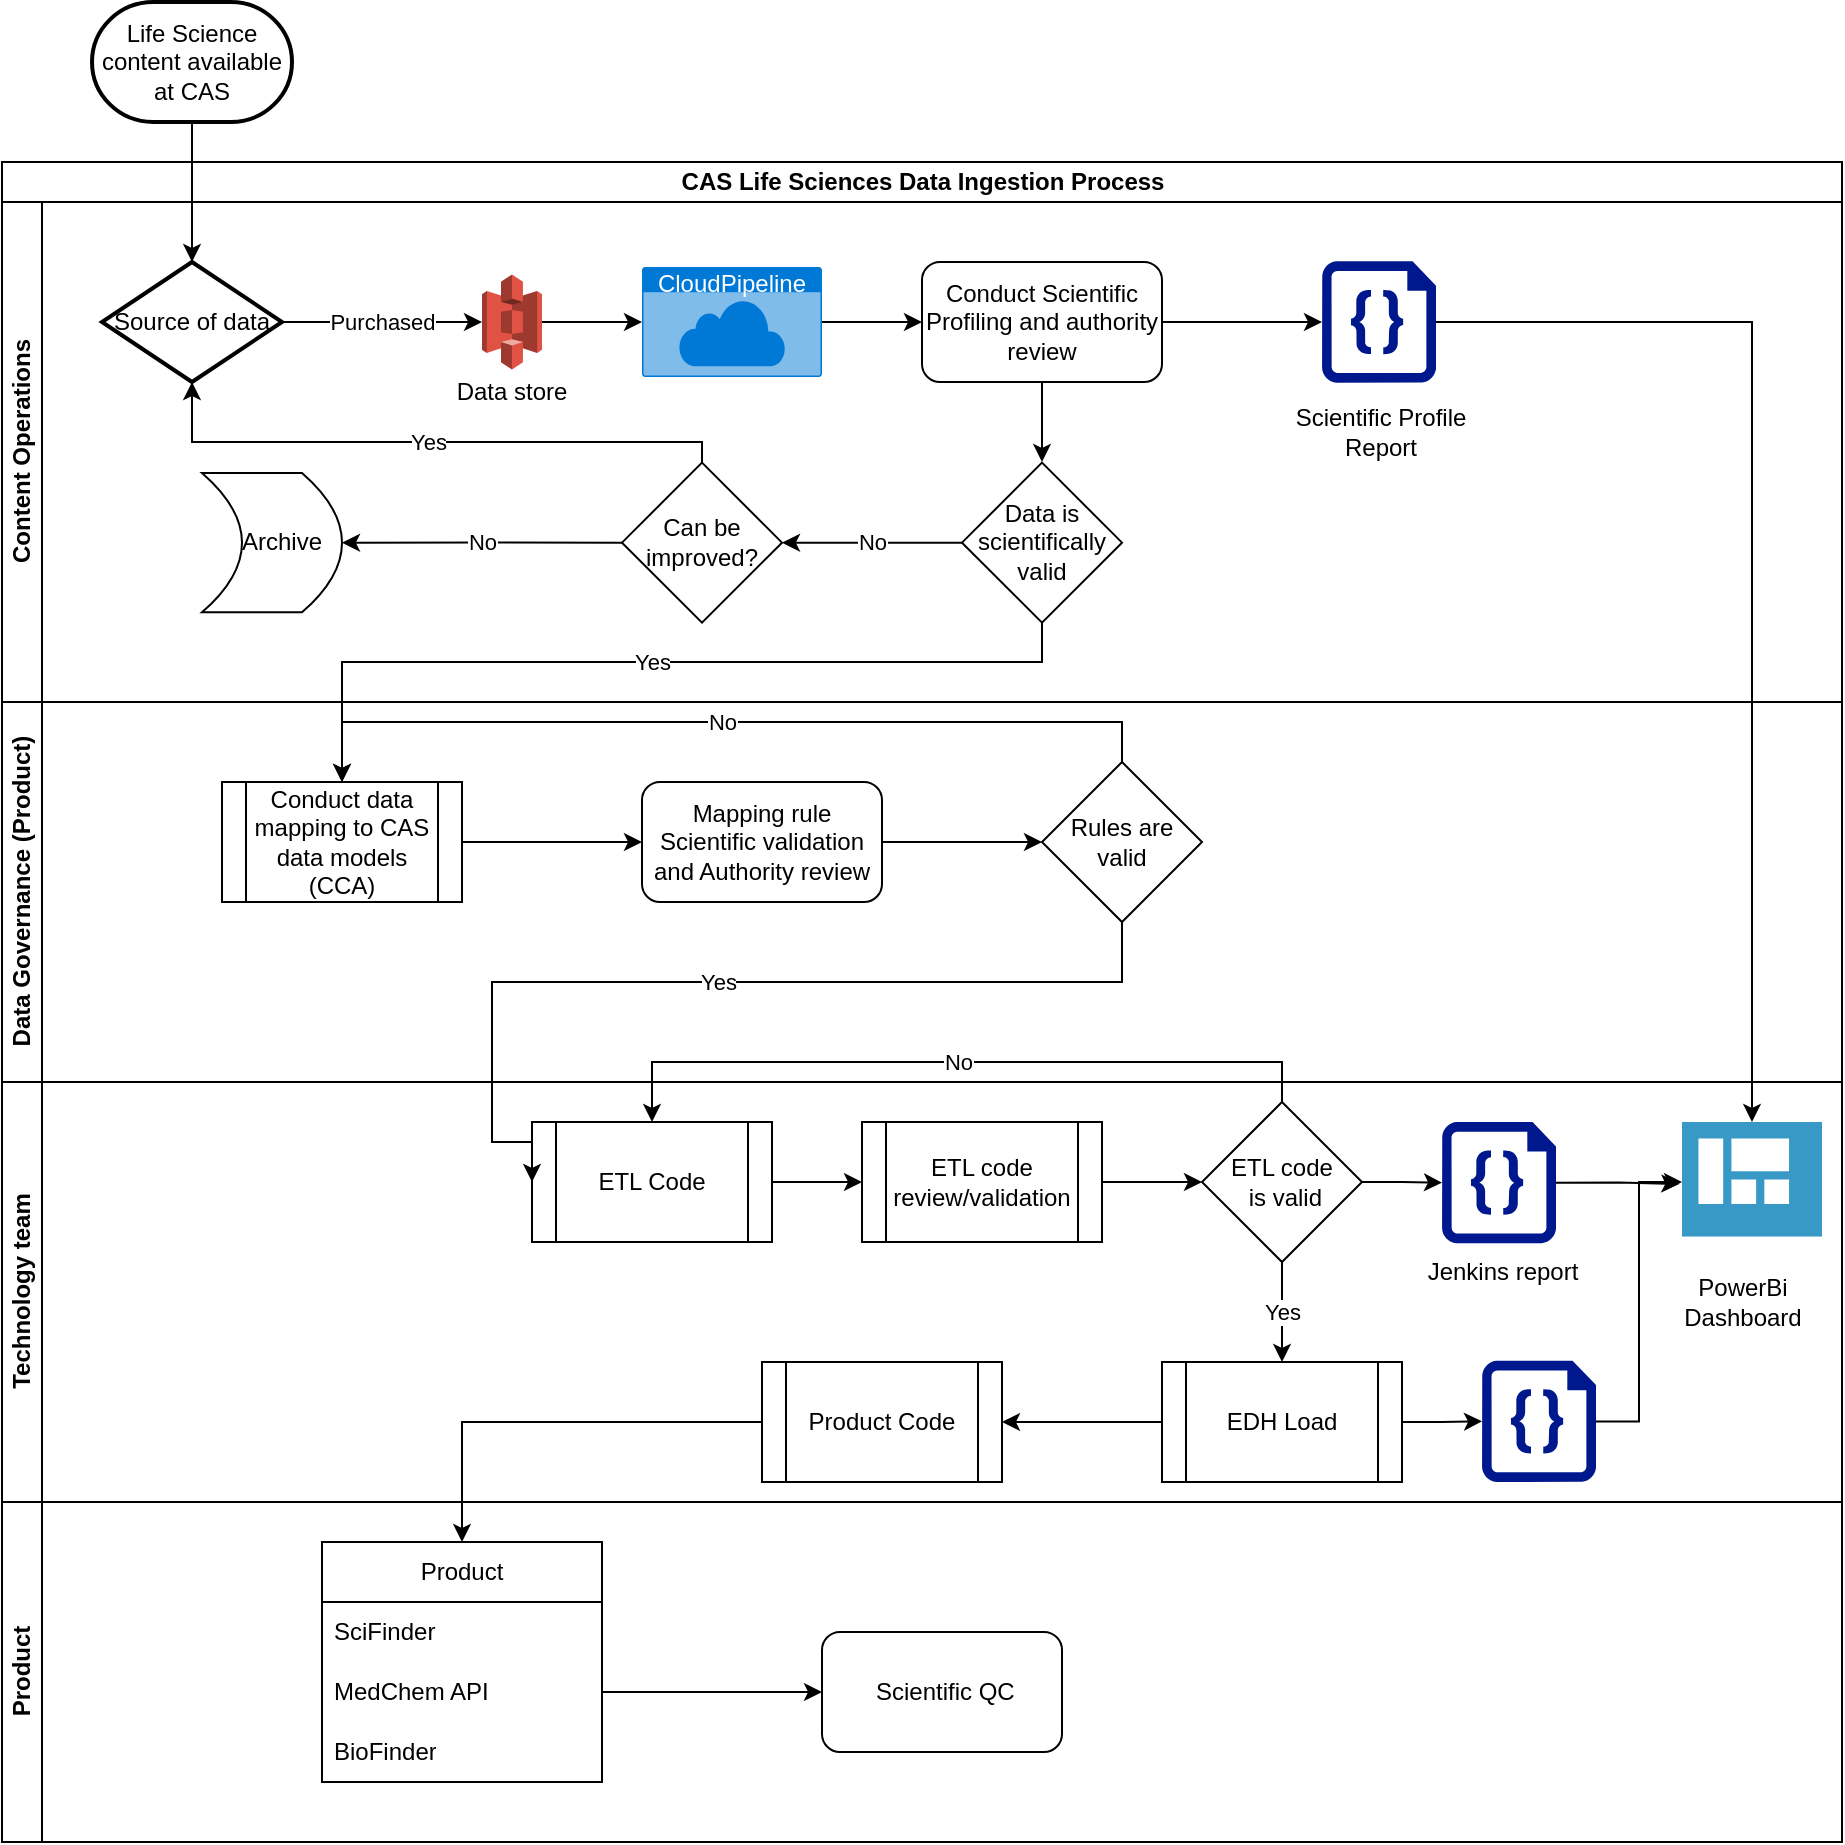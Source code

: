 <mxfile version="21.1.8" type="github">
  <diagram id="kgpKYQtTHZ0yAKxKKP6v" name="Page-1">
    <mxGraphModel dx="794" dy="1481" grid="1" gridSize="10" guides="1" tooltips="1" connect="1" arrows="1" fold="1" page="1" pageScale="1" pageWidth="850" pageHeight="1100" math="0" shadow="0">
      <root>
        <mxCell id="0" />
        <mxCell id="1" parent="0" />
        <mxCell id="T6XuYBtYMx8qg3Nv54xp-80" value="CAS Life Sciences Data Ingestion Process" style="swimlane;childLayout=stackLayout;resizeParent=1;resizeParentMax=0;horizontal=1;startSize=20;horizontalStack=0;html=1;" vertex="1" parent="1">
          <mxGeometry x="90" y="-380" width="920" height="840" as="geometry" />
        </mxCell>
        <mxCell id="T6XuYBtYMx8qg3Nv54xp-81" value="Content Operations" style="swimlane;startSize=20;horizontal=0;html=1;" vertex="1" parent="T6XuYBtYMx8qg3Nv54xp-80">
          <mxGeometry y="20" width="920" height="250" as="geometry">
            <mxRectangle y="20" width="780" height="30" as="alternateBounds" />
          </mxGeometry>
        </mxCell>
        <mxCell id="T6XuYBtYMx8qg3Nv54xp-191" value="Purchased" style="edgeStyle=orthogonalEdgeStyle;rounded=0;orthogonalLoop=1;jettySize=auto;html=1;exitX=1;exitY=0.5;exitDx=0;exitDy=0;exitPerimeter=0;" edge="1" parent="T6XuYBtYMx8qg3Nv54xp-81" source="T6XuYBtYMx8qg3Nv54xp-73" target="T6XuYBtYMx8qg3Nv54xp-190">
          <mxGeometry relative="1" as="geometry" />
        </mxCell>
        <mxCell id="T6XuYBtYMx8qg3Nv54xp-73" value="Source of data" style="strokeWidth=2;html=1;shape=mxgraph.flowchart.decision;whiteSpace=wrap;" vertex="1" parent="T6XuYBtYMx8qg3Nv54xp-81">
          <mxGeometry x="50" y="30" width="90" height="60" as="geometry" />
        </mxCell>
        <mxCell id="T6XuYBtYMx8qg3Nv54xp-142" style="edgeStyle=orthogonalEdgeStyle;rounded=0;orthogonalLoop=1;jettySize=auto;html=1;entryX=0;entryY=0.5;entryDx=0;entryDy=0;entryPerimeter=0;" edge="1" parent="T6XuYBtYMx8qg3Nv54xp-81" source="T6XuYBtYMx8qg3Nv54xp-85" target="T6XuYBtYMx8qg3Nv54xp-87">
          <mxGeometry relative="1" as="geometry" />
        </mxCell>
        <mxCell id="T6XuYBtYMx8qg3Nv54xp-196" style="edgeStyle=orthogonalEdgeStyle;rounded=0;orthogonalLoop=1;jettySize=auto;html=1;exitX=0.5;exitY=1;exitDx=0;exitDy=0;" edge="1" parent="T6XuYBtYMx8qg3Nv54xp-81" source="T6XuYBtYMx8qg3Nv54xp-85">
          <mxGeometry relative="1" as="geometry">
            <mxPoint x="520" y="130" as="targetPoint" />
          </mxGeometry>
        </mxCell>
        <mxCell id="T6XuYBtYMx8qg3Nv54xp-85" value="Conduct Scientific Profiling and authority review" style="rounded=1;whiteSpace=wrap;html=1;strokeWidth=1;strokeColor=default;" vertex="1" parent="T6XuYBtYMx8qg3Nv54xp-81">
          <mxGeometry x="460" y="30.0" width="120" height="60" as="geometry" />
        </mxCell>
        <mxCell id="T6XuYBtYMx8qg3Nv54xp-87" value="" style="sketch=0;aspect=fixed;pointerEvents=1;shadow=0;dashed=0;html=1;strokeColor=none;labelPosition=center;verticalLabelPosition=bottom;verticalAlign=top;align=center;fillColor=#00188D;shape=mxgraph.azure.code_file" vertex="1" parent="T6XuYBtYMx8qg3Nv54xp-81">
          <mxGeometry x="660" y="29.68" width="57" height="60.64" as="geometry" />
        </mxCell>
        <mxCell id="T6XuYBtYMx8qg3Nv54xp-90" value="Scientific Profile&lt;br&gt;Report" style="text;html=1;align=center;verticalAlign=middle;resizable=0;points=[];autosize=1;strokeColor=none;fillColor=none;" vertex="1" parent="T6XuYBtYMx8qg3Nv54xp-81">
          <mxGeometry x="633.5" y="95.48" width="110" height="40" as="geometry" />
        </mxCell>
        <mxCell id="T6XuYBtYMx8qg3Nv54xp-178" value="Data is scientifically valid" style="rhombus;whiteSpace=wrap;html=1;" vertex="1" parent="T6XuYBtYMx8qg3Nv54xp-81">
          <mxGeometry x="480" y="130.32" width="80" height="80" as="geometry" />
        </mxCell>
        <mxCell id="T6XuYBtYMx8qg3Nv54xp-180" value="No" style="edgeStyle=orthogonalEdgeStyle;rounded=0;orthogonalLoop=1;jettySize=auto;html=1;entryX=1;entryY=0.5;entryDx=0;entryDy=0;" edge="1" parent="T6XuYBtYMx8qg3Nv54xp-81" source="T6XuYBtYMx8qg3Nv54xp-178" target="T6XuYBtYMx8qg3Nv54xp-184">
          <mxGeometry relative="1" as="geometry">
            <mxPoint x="220" y="200" as="targetPoint" />
          </mxGeometry>
        </mxCell>
        <mxCell id="T6XuYBtYMx8qg3Nv54xp-182" value="" style="shape=dataStorage;whiteSpace=wrap;html=1;fixedSize=1;rotation=-180;" vertex="1" parent="T6XuYBtYMx8qg3Nv54xp-81">
          <mxGeometry x="100" y="135.48" width="70" height="69.68" as="geometry" />
        </mxCell>
        <mxCell id="T6XuYBtYMx8qg3Nv54xp-185" value="No" style="edgeStyle=orthogonalEdgeStyle;rounded=0;orthogonalLoop=1;jettySize=auto;html=1;exitX=0;exitY=0.5;exitDx=0;exitDy=0;" edge="1" parent="T6XuYBtYMx8qg3Nv54xp-81" source="T6XuYBtYMx8qg3Nv54xp-184" target="T6XuYBtYMx8qg3Nv54xp-182">
          <mxGeometry relative="1" as="geometry" />
        </mxCell>
        <mxCell id="T6XuYBtYMx8qg3Nv54xp-187" value="Yes" style="edgeStyle=orthogonalEdgeStyle;rounded=0;orthogonalLoop=1;jettySize=auto;html=1;exitX=0.5;exitY=0;exitDx=0;exitDy=0;entryX=0.5;entryY=1;entryDx=0;entryDy=0;entryPerimeter=0;" edge="1" parent="T6XuYBtYMx8qg3Nv54xp-81" source="T6XuYBtYMx8qg3Nv54xp-184" target="T6XuYBtYMx8qg3Nv54xp-73">
          <mxGeometry relative="1" as="geometry">
            <Array as="points">
              <mxPoint x="350" y="120" />
              <mxPoint x="95" y="120" />
            </Array>
          </mxGeometry>
        </mxCell>
        <mxCell id="T6XuYBtYMx8qg3Nv54xp-184" value="Can be improved?" style="rhombus;whiteSpace=wrap;html=1;" vertex="1" parent="T6XuYBtYMx8qg3Nv54xp-81">
          <mxGeometry x="310" y="130.32" width="80" height="80" as="geometry" />
        </mxCell>
        <mxCell id="T6XuYBtYMx8qg3Nv54xp-186" value="Archive" style="text;html=1;strokeColor=none;fillColor=none;align=center;verticalAlign=middle;whiteSpace=wrap;rounded=0;" vertex="1" parent="T6XuYBtYMx8qg3Nv54xp-81">
          <mxGeometry x="110" y="155.32" width="60" height="30" as="geometry" />
        </mxCell>
        <mxCell id="T6XuYBtYMx8qg3Nv54xp-193" style="edgeStyle=orthogonalEdgeStyle;rounded=0;orthogonalLoop=1;jettySize=auto;html=1;exitX=1;exitY=0.5;exitDx=0;exitDy=0;exitPerimeter=0;entryX=0;entryY=0.5;entryDx=0;entryDy=0;entryPerimeter=0;" edge="1" parent="T6XuYBtYMx8qg3Nv54xp-81" source="T6XuYBtYMx8qg3Nv54xp-190" target="T6XuYBtYMx8qg3Nv54xp-192">
          <mxGeometry relative="1" as="geometry" />
        </mxCell>
        <mxCell id="T6XuYBtYMx8qg3Nv54xp-190" value="" style="outlineConnect=0;dashed=0;verticalLabelPosition=bottom;verticalAlign=top;align=center;html=1;shape=mxgraph.aws3.s3;fillColor=#E05243;gradientColor=none;" vertex="1" parent="T6XuYBtYMx8qg3Nv54xp-81">
          <mxGeometry x="240" y="36.25" width="30" height="47.5" as="geometry" />
        </mxCell>
        <mxCell id="T6XuYBtYMx8qg3Nv54xp-194" style="edgeStyle=orthogonalEdgeStyle;rounded=0;orthogonalLoop=1;jettySize=auto;html=1;exitX=1;exitY=0.5;exitDx=0;exitDy=0;exitPerimeter=0;entryX=0;entryY=0.5;entryDx=0;entryDy=0;" edge="1" parent="T6XuYBtYMx8qg3Nv54xp-81" source="T6XuYBtYMx8qg3Nv54xp-192" target="T6XuYBtYMx8qg3Nv54xp-85">
          <mxGeometry relative="1" as="geometry" />
        </mxCell>
        <mxCell id="T6XuYBtYMx8qg3Nv54xp-192" value="CloudPipeline" style="html=1;whiteSpace=wrap;strokeColor=none;fillColor=#0079D6;labelPosition=center;verticalLabelPosition=middle;verticalAlign=top;align=center;fontSize=12;outlineConnect=0;spacingTop=-6;fontColor=#FFFFFF;sketch=0;shape=mxgraph.sitemap.cloud;" vertex="1" parent="T6XuYBtYMx8qg3Nv54xp-81">
          <mxGeometry x="320" y="32.5" width="90" height="55" as="geometry" />
        </mxCell>
        <mxCell id="T6XuYBtYMx8qg3Nv54xp-201" value="Data store" style="text;html=1;strokeColor=none;fillColor=none;align=center;verticalAlign=middle;whiteSpace=wrap;rounded=0;" vertex="1" parent="T6XuYBtYMx8qg3Nv54xp-81">
          <mxGeometry x="225" y="80" width="60" height="30" as="geometry" />
        </mxCell>
        <mxCell id="T6XuYBtYMx8qg3Nv54xp-82" value="Data Governance (Product)" style="swimlane;startSize=20;horizontal=0;html=1;" vertex="1" parent="T6XuYBtYMx8qg3Nv54xp-80">
          <mxGeometry y="270" width="920" height="190" as="geometry" />
        </mxCell>
        <mxCell id="T6XuYBtYMx8qg3Nv54xp-108" value="Conduct data mapping to CAS data models (CCA)" style="shape=process;whiteSpace=wrap;html=1;backgroundOutline=1;" vertex="1" parent="T6XuYBtYMx8qg3Nv54xp-82">
          <mxGeometry x="110" y="40" width="120" height="60" as="geometry" />
        </mxCell>
        <mxCell id="T6XuYBtYMx8qg3Nv54xp-161" style="edgeStyle=orthogonalEdgeStyle;rounded=0;orthogonalLoop=1;jettySize=auto;html=1;entryX=0;entryY=0.5;entryDx=0;entryDy=0;" edge="1" parent="T6XuYBtYMx8qg3Nv54xp-82" source="T6XuYBtYMx8qg3Nv54xp-153" target="T6XuYBtYMx8qg3Nv54xp-160">
          <mxGeometry relative="1" as="geometry" />
        </mxCell>
        <mxCell id="T6XuYBtYMx8qg3Nv54xp-153" value="Mapping rule Scientific validation and Authority review" style="rounded=1;whiteSpace=wrap;html=1;" vertex="1" parent="T6XuYBtYMx8qg3Nv54xp-82">
          <mxGeometry x="320" y="40" width="120" height="60" as="geometry" />
        </mxCell>
        <mxCell id="T6XuYBtYMx8qg3Nv54xp-154" style="edgeStyle=orthogonalEdgeStyle;rounded=0;orthogonalLoop=1;jettySize=auto;html=1;exitX=1;exitY=0.5;exitDx=0;exitDy=0;entryX=0;entryY=0.5;entryDx=0;entryDy=0;" edge="1" parent="T6XuYBtYMx8qg3Nv54xp-82" source="T6XuYBtYMx8qg3Nv54xp-108" target="T6XuYBtYMx8qg3Nv54xp-153">
          <mxGeometry relative="1" as="geometry" />
        </mxCell>
        <mxCell id="T6XuYBtYMx8qg3Nv54xp-199" value="No" style="edgeStyle=orthogonalEdgeStyle;rounded=0;orthogonalLoop=1;jettySize=auto;html=1;exitX=0.5;exitY=0;exitDx=0;exitDy=0;entryX=0.5;entryY=0;entryDx=0;entryDy=0;" edge="1" parent="T6XuYBtYMx8qg3Nv54xp-82" source="T6XuYBtYMx8qg3Nv54xp-160" target="T6XuYBtYMx8qg3Nv54xp-108">
          <mxGeometry relative="1" as="geometry" />
        </mxCell>
        <mxCell id="T6XuYBtYMx8qg3Nv54xp-160" value="Rules are valid" style="rhombus;whiteSpace=wrap;html=1;" vertex="1" parent="T6XuYBtYMx8qg3Nv54xp-82">
          <mxGeometry x="520" y="30.0" width="80" height="80" as="geometry" />
        </mxCell>
        <mxCell id="T6XuYBtYMx8qg3Nv54xp-83" value="Technology team" style="swimlane;startSize=20;horizontal=0;html=1;" vertex="1" parent="T6XuYBtYMx8qg3Nv54xp-80">
          <mxGeometry y="460" width="920" height="210" as="geometry" />
        </mxCell>
        <mxCell id="T6XuYBtYMx8qg3Nv54xp-148" style="edgeStyle=orthogonalEdgeStyle;rounded=0;orthogonalLoop=1;jettySize=auto;html=1;exitX=1;exitY=0.5;exitDx=0;exitDy=0;entryX=0;entryY=0.5;entryDx=0;entryDy=0;" edge="1" parent="T6XuYBtYMx8qg3Nv54xp-83" source="T6XuYBtYMx8qg3Nv54xp-113" target="T6XuYBtYMx8qg3Nv54xp-122">
          <mxGeometry relative="1" as="geometry">
            <mxPoint x="390" y="50" as="targetPoint" />
          </mxGeometry>
        </mxCell>
        <mxCell id="T6XuYBtYMx8qg3Nv54xp-113" value="ETL Code" style="shape=process;whiteSpace=wrap;html=1;backgroundOutline=1;" vertex="1" parent="T6XuYBtYMx8qg3Nv54xp-83">
          <mxGeometry x="265" y="20" width="120" height="60" as="geometry" />
        </mxCell>
        <mxCell id="T6XuYBtYMx8qg3Nv54xp-176" value="" style="edgeStyle=orthogonalEdgeStyle;rounded=0;orthogonalLoop=1;jettySize=auto;html=1;" edge="1" parent="T6XuYBtYMx8qg3Nv54xp-83" source="T6XuYBtYMx8qg3Nv54xp-117" target="T6XuYBtYMx8qg3Nv54xp-175">
          <mxGeometry relative="1" as="geometry" />
        </mxCell>
        <mxCell id="T6XuYBtYMx8qg3Nv54xp-211" style="edgeStyle=orthogonalEdgeStyle;rounded=0;orthogonalLoop=1;jettySize=auto;html=1;exitX=1;exitY=0.5;exitDx=0;exitDy=0;entryX=0;entryY=0.5;entryDx=0;entryDy=0;entryPerimeter=0;" edge="1" parent="T6XuYBtYMx8qg3Nv54xp-83" source="T6XuYBtYMx8qg3Nv54xp-117" target="T6XuYBtYMx8qg3Nv54xp-210">
          <mxGeometry relative="1" as="geometry" />
        </mxCell>
        <mxCell id="T6XuYBtYMx8qg3Nv54xp-117" value="EDH Load" style="shape=process;whiteSpace=wrap;html=1;backgroundOutline=1;" vertex="1" parent="T6XuYBtYMx8qg3Nv54xp-83">
          <mxGeometry x="580" y="140" width="120" height="60" as="geometry" />
        </mxCell>
        <mxCell id="T6XuYBtYMx8qg3Nv54xp-122" value="ETL code review/validation" style="shape=process;whiteSpace=wrap;html=1;backgroundOutline=1;" vertex="1" parent="T6XuYBtYMx8qg3Nv54xp-83">
          <mxGeometry x="430" y="20" width="120" height="60" as="geometry" />
        </mxCell>
        <mxCell id="T6XuYBtYMx8qg3Nv54xp-168" value="Yes" style="edgeStyle=orthogonalEdgeStyle;rounded=0;orthogonalLoop=1;jettySize=auto;html=1;exitX=0.5;exitY=1;exitDx=0;exitDy=0;entryX=0.5;entryY=0;entryDx=0;entryDy=0;" edge="1" parent="T6XuYBtYMx8qg3Nv54xp-83" source="T6XuYBtYMx8qg3Nv54xp-166" target="T6XuYBtYMx8qg3Nv54xp-117">
          <mxGeometry relative="1" as="geometry" />
        </mxCell>
        <mxCell id="T6XuYBtYMx8qg3Nv54xp-174" value="No" style="edgeStyle=orthogonalEdgeStyle;rounded=0;orthogonalLoop=1;jettySize=auto;html=1;exitX=0.5;exitY=0;exitDx=0;exitDy=0;entryX=0.5;entryY=0;entryDx=0;entryDy=0;" edge="1" parent="T6XuYBtYMx8qg3Nv54xp-83" source="T6XuYBtYMx8qg3Nv54xp-166" target="T6XuYBtYMx8qg3Nv54xp-113">
          <mxGeometry relative="1" as="geometry" />
        </mxCell>
        <mxCell id="T6XuYBtYMx8qg3Nv54xp-206" style="edgeStyle=orthogonalEdgeStyle;rounded=0;orthogonalLoop=1;jettySize=auto;html=1;exitX=1;exitY=0.5;exitDx=0;exitDy=0;entryX=0;entryY=0.5;entryDx=0;entryDy=0;entryPerimeter=0;" edge="1" parent="T6XuYBtYMx8qg3Nv54xp-83" source="T6XuYBtYMx8qg3Nv54xp-166" target="T6XuYBtYMx8qg3Nv54xp-204">
          <mxGeometry relative="1" as="geometry" />
        </mxCell>
        <mxCell id="T6XuYBtYMx8qg3Nv54xp-166" value="ETL code&lt;br&gt;&amp;nbsp;is valid" style="rhombus;whiteSpace=wrap;html=1;" vertex="1" parent="T6XuYBtYMx8qg3Nv54xp-83">
          <mxGeometry x="600" y="10" width="80" height="80" as="geometry" />
        </mxCell>
        <mxCell id="T6XuYBtYMx8qg3Nv54xp-165" style="edgeStyle=orthogonalEdgeStyle;rounded=0;orthogonalLoop=1;jettySize=auto;html=1;exitX=1;exitY=0.5;exitDx=0;exitDy=0;" edge="1" parent="T6XuYBtYMx8qg3Nv54xp-83" source="T6XuYBtYMx8qg3Nv54xp-122" target="T6XuYBtYMx8qg3Nv54xp-166">
          <mxGeometry relative="1" as="geometry">
            <mxPoint x="620" y="50" as="targetPoint" />
          </mxGeometry>
        </mxCell>
        <mxCell id="T6XuYBtYMx8qg3Nv54xp-175" value="Product Code" style="shape=process;whiteSpace=wrap;html=1;backgroundOutline=1;" vertex="1" parent="T6XuYBtYMx8qg3Nv54xp-83">
          <mxGeometry x="380" y="140" width="120" height="60" as="geometry" />
        </mxCell>
        <mxCell id="T6XuYBtYMx8qg3Nv54xp-214" style="edgeStyle=orthogonalEdgeStyle;rounded=0;orthogonalLoop=1;jettySize=auto;html=1;exitX=1;exitY=0.5;exitDx=0;exitDy=0;exitPerimeter=0;entryX=-0.019;entryY=0.54;entryDx=0;entryDy=0;entryPerimeter=0;" edge="1" parent="T6XuYBtYMx8qg3Nv54xp-83" source="T6XuYBtYMx8qg3Nv54xp-204" target="T6XuYBtYMx8qg3Nv54xp-91">
          <mxGeometry relative="1" as="geometry" />
        </mxCell>
        <mxCell id="T6XuYBtYMx8qg3Nv54xp-204" value="" style="sketch=0;aspect=fixed;pointerEvents=1;shadow=0;dashed=0;html=1;strokeColor=none;labelPosition=center;verticalLabelPosition=bottom;verticalAlign=top;align=center;fillColor=#00188D;shape=mxgraph.azure.code_file" vertex="1" parent="T6XuYBtYMx8qg3Nv54xp-83">
          <mxGeometry x="720" y="20" width="57" height="60.64" as="geometry" />
        </mxCell>
        <mxCell id="T6XuYBtYMx8qg3Nv54xp-207" value="Jenkins report" style="text;html=1;align=center;verticalAlign=middle;resizable=0;points=[];autosize=1;strokeColor=none;fillColor=none;" vertex="1" parent="T6XuYBtYMx8qg3Nv54xp-83">
          <mxGeometry x="700" y="80" width="100" height="30" as="geometry" />
        </mxCell>
        <mxCell id="T6XuYBtYMx8qg3Nv54xp-213" style="edgeStyle=orthogonalEdgeStyle;rounded=0;orthogonalLoop=1;jettySize=auto;html=1;entryX=0;entryY=0.523;entryDx=0;entryDy=0;entryPerimeter=0;" edge="1" parent="T6XuYBtYMx8qg3Nv54xp-83" source="T6XuYBtYMx8qg3Nv54xp-210" target="T6XuYBtYMx8qg3Nv54xp-91">
          <mxGeometry relative="1" as="geometry">
            <mxPoint x="840" y="170" as="targetPoint" />
          </mxGeometry>
        </mxCell>
        <mxCell id="T6XuYBtYMx8qg3Nv54xp-210" value="" style="sketch=0;aspect=fixed;pointerEvents=1;shadow=0;dashed=0;html=1;strokeColor=none;labelPosition=center;verticalLabelPosition=bottom;verticalAlign=top;align=center;fillColor=#00188D;shape=mxgraph.azure.code_file" vertex="1" parent="T6XuYBtYMx8qg3Nv54xp-83">
          <mxGeometry x="740" y="139.36" width="57" height="60.64" as="geometry" />
        </mxCell>
        <mxCell id="T6XuYBtYMx8qg3Nv54xp-91" value="" style="image;sketch=0;aspect=fixed;html=1;points=[];align=center;fontSize=12;image=img/lib/mscae/Shared_Dashboard.svg;" vertex="1" parent="T6XuYBtYMx8qg3Nv54xp-83">
          <mxGeometry x="840" y="20.0" width="70" height="57.4" as="geometry" />
        </mxCell>
        <mxCell id="T6XuYBtYMx8qg3Nv54xp-95" value="PowerBi &lt;br&gt;Dashboard" style="text;html=1;align=center;verticalAlign=middle;resizable=0;points=[];autosize=1;strokeColor=none;fillColor=none;" vertex="1" parent="T6XuYBtYMx8qg3Nv54xp-83">
          <mxGeometry x="830" y="90" width="80" height="40" as="geometry" />
        </mxCell>
        <mxCell id="T6XuYBtYMx8qg3Nv54xp-126" value="Product" style="swimlane;startSize=20;horizontal=0;html=1;" vertex="1" parent="T6XuYBtYMx8qg3Nv54xp-80">
          <mxGeometry y="670" width="920" height="170" as="geometry" />
        </mxCell>
        <mxCell id="T6XuYBtYMx8qg3Nv54xp-129" value="Product" style="swimlane;fontStyle=0;childLayout=stackLayout;horizontal=1;startSize=30;horizontalStack=0;resizeParent=1;resizeParentMax=0;resizeLast=0;collapsible=1;marginBottom=0;whiteSpace=wrap;html=1;" vertex="1" parent="T6XuYBtYMx8qg3Nv54xp-126">
          <mxGeometry x="160" y="20" width="140" height="120" as="geometry" />
        </mxCell>
        <mxCell id="T6XuYBtYMx8qg3Nv54xp-130" value="SciFinder" style="text;strokeColor=none;fillColor=none;align=left;verticalAlign=middle;spacingLeft=4;spacingRight=4;overflow=hidden;points=[[0,0.5],[1,0.5]];portConstraint=eastwest;rotatable=0;whiteSpace=wrap;html=1;" vertex="1" parent="T6XuYBtYMx8qg3Nv54xp-129">
          <mxGeometry y="30" width="140" height="30" as="geometry" />
        </mxCell>
        <mxCell id="T6XuYBtYMx8qg3Nv54xp-131" value="MedChem API" style="text;strokeColor=none;fillColor=none;align=left;verticalAlign=middle;spacingLeft=4;spacingRight=4;overflow=hidden;points=[[0,0.5],[1,0.5]];portConstraint=eastwest;rotatable=0;whiteSpace=wrap;html=1;" vertex="1" parent="T6XuYBtYMx8qg3Nv54xp-129">
          <mxGeometry y="60" width="140" height="30" as="geometry" />
        </mxCell>
        <mxCell id="T6XuYBtYMx8qg3Nv54xp-132" value="BioFinder" style="text;strokeColor=none;fillColor=none;align=left;verticalAlign=middle;spacingLeft=4;spacingRight=4;overflow=hidden;points=[[0,0.5],[1,0.5]];portConstraint=eastwest;rotatable=0;whiteSpace=wrap;html=1;" vertex="1" parent="T6XuYBtYMx8qg3Nv54xp-129">
          <mxGeometry y="90" width="140" height="30" as="geometry" />
        </mxCell>
        <mxCell id="T6XuYBtYMx8qg3Nv54xp-170" value="&amp;nbsp;Scientific QC" style="rounded=1;whiteSpace=wrap;html=1;" vertex="1" parent="T6XuYBtYMx8qg3Nv54xp-126">
          <mxGeometry x="410" y="65" width="120" height="60" as="geometry" />
        </mxCell>
        <mxCell id="T6XuYBtYMx8qg3Nv54xp-172" style="edgeStyle=orthogonalEdgeStyle;rounded=0;orthogonalLoop=1;jettySize=auto;html=1;exitX=1;exitY=0.5;exitDx=0;exitDy=0;" edge="1" parent="T6XuYBtYMx8qg3Nv54xp-126" source="T6XuYBtYMx8qg3Nv54xp-131" target="T6XuYBtYMx8qg3Nv54xp-170">
          <mxGeometry relative="1" as="geometry" />
        </mxCell>
        <mxCell id="T6XuYBtYMx8qg3Nv54xp-198" value="Yes" style="edgeStyle=orthogonalEdgeStyle;rounded=0;orthogonalLoop=1;jettySize=auto;html=1;entryX=0.5;entryY=0;entryDx=0;entryDy=0;" edge="1" parent="T6XuYBtYMx8qg3Nv54xp-80" source="T6XuYBtYMx8qg3Nv54xp-178" target="T6XuYBtYMx8qg3Nv54xp-108">
          <mxGeometry relative="1" as="geometry">
            <Array as="points">
              <mxPoint x="520" y="250" />
              <mxPoint x="170" y="250" />
            </Array>
          </mxGeometry>
        </mxCell>
        <mxCell id="T6XuYBtYMx8qg3Nv54xp-202" value="Yes" style="edgeStyle=orthogonalEdgeStyle;rounded=0;orthogonalLoop=1;jettySize=auto;html=1;entryX=0;entryY=0.5;entryDx=0;entryDy=0;" edge="1" parent="T6XuYBtYMx8qg3Nv54xp-80" source="T6XuYBtYMx8qg3Nv54xp-160" target="T6XuYBtYMx8qg3Nv54xp-113">
          <mxGeometry relative="1" as="geometry">
            <Array as="points">
              <mxPoint x="560" y="410" />
              <mxPoint x="245" y="410" />
              <mxPoint x="245" y="490" />
            </Array>
          </mxGeometry>
        </mxCell>
        <mxCell id="T6XuYBtYMx8qg3Nv54xp-209" style="edgeStyle=orthogonalEdgeStyle;rounded=0;orthogonalLoop=1;jettySize=auto;html=1;entryX=0.5;entryY=0;entryDx=0;entryDy=0;" edge="1" parent="T6XuYBtYMx8qg3Nv54xp-80" source="T6XuYBtYMx8qg3Nv54xp-175" target="T6XuYBtYMx8qg3Nv54xp-129">
          <mxGeometry relative="1" as="geometry" />
        </mxCell>
        <mxCell id="T6XuYBtYMx8qg3Nv54xp-93" value="" style="edgeStyle=orthogonalEdgeStyle;rounded=0;orthogonalLoop=1;jettySize=auto;html=1;" edge="1" parent="T6XuYBtYMx8qg3Nv54xp-80" source="T6XuYBtYMx8qg3Nv54xp-87" target="T6XuYBtYMx8qg3Nv54xp-91">
          <mxGeometry relative="1" as="geometry">
            <mxPoint x="690" y="90" as="targetPoint" />
          </mxGeometry>
        </mxCell>
        <mxCell id="T6XuYBtYMx8qg3Nv54xp-70" value="&lt;font style=&quot;font-size: 12px;&quot;&gt;Life Science content available at CAS&lt;/font&gt;" style="strokeWidth=2;html=1;shape=mxgraph.flowchart.terminator;whiteSpace=wrap;" vertex="1" parent="1">
          <mxGeometry x="135" y="-460" width="100" height="60" as="geometry" />
        </mxCell>
        <mxCell id="T6XuYBtYMx8qg3Nv54xp-72" style="edgeStyle=orthogonalEdgeStyle;rounded=0;orthogonalLoop=1;jettySize=auto;html=1;exitX=0.5;exitY=1;exitDx=0;exitDy=0;exitPerimeter=0;" edge="1" parent="1" source="T6XuYBtYMx8qg3Nv54xp-70" target="T6XuYBtYMx8qg3Nv54xp-73">
          <mxGeometry relative="1" as="geometry">
            <mxPoint x="260" y="-270" as="targetPoint" />
          </mxGeometry>
        </mxCell>
      </root>
    </mxGraphModel>
  </diagram>
</mxfile>
